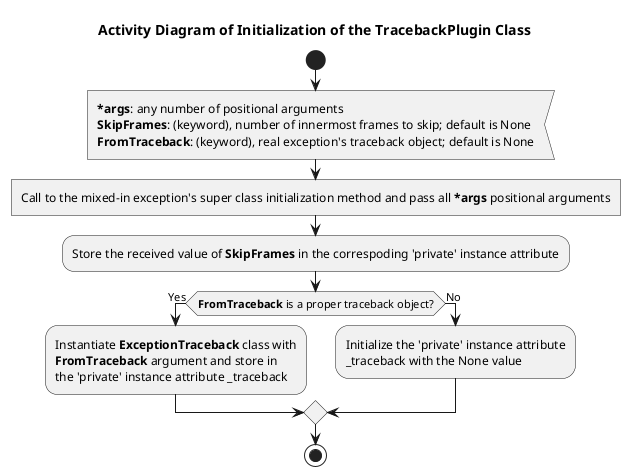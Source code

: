 @startuml traceback_plugin_init

title Activity Diagram of Initialization of the TracebackPlugin Class

start

:<b>*args</b>: any number of positional arguments
<b>SkipFrames</b>: (keyword), number of innermost frames to skip; default is None
<b>FromTraceback</b>: (keyword), real exception's traceback object; default is None<

:Call to the mixed-in exception's super class initialization method and pass all <b>*args</b> positional arguments]

:Store the received value of <b>SkipFrames</b> in the correspoding 'private' instance attribute;

if (<b>FromTraceback</b> is a proper traceback object?) then (Yes)
    :Instantiate <b>ExceptionTraceback</b> class with\n<b>FromTraceback</b> argument and store in\nthe 'private' instance attribute _traceback ;
else (No)
    :Initialize the 'private' instance attribute\n_traceback with the None value;
endif

stop

@enduml
